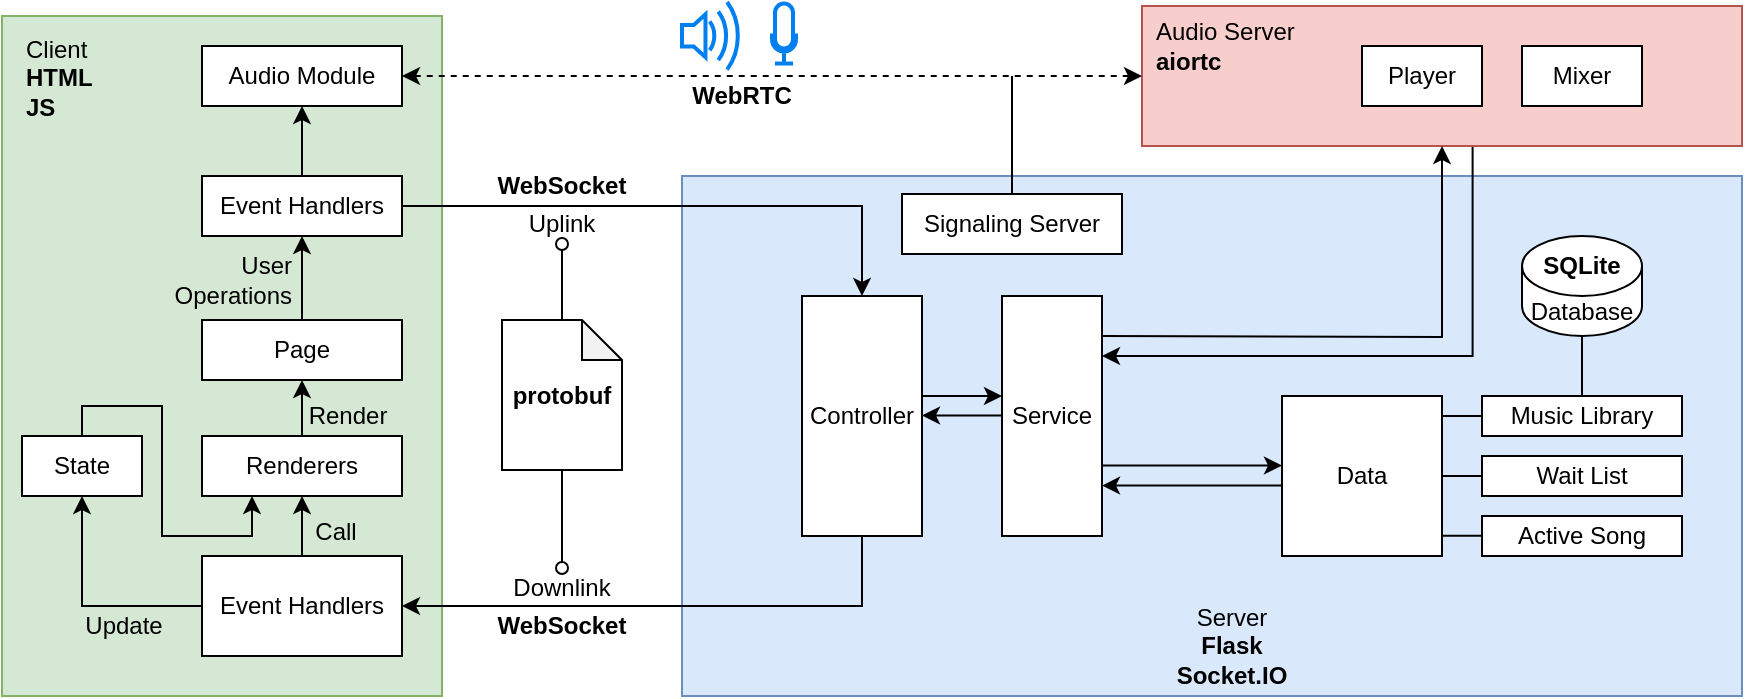 <mxfile version="25.0.0">
  <diagram name="第 1 页" id="i1QhH0rPRA2hifDkSosV">
    <mxGraphModel dx="1162" dy="613" grid="1" gridSize="10" guides="1" tooltips="1" connect="1" arrows="1" fold="1" page="1" pageScale="1" pageWidth="1000" pageHeight="1000" math="0" shadow="0">
      <root>
        <mxCell id="0" />
        <mxCell id="1" parent="0" />
        <mxCell id="a9eeKcHGMqGuBWr7Spul-1" value="" style="rounded=0;whiteSpace=wrap;html=1;fillColor=#dae8fc;strokeColor=#6c8ebf;" parent="1" vertex="1">
          <mxGeometry x="380" y="130" width="530" height="260" as="geometry" />
        </mxCell>
        <mxCell id="a9eeKcHGMqGuBWr7Spul-4" value="" style="rounded=0;whiteSpace=wrap;html=1;fillColor=#d5e8d4;strokeColor=#82b366;" parent="1" vertex="1">
          <mxGeometry x="40" y="50" width="220" height="340" as="geometry" />
        </mxCell>
        <mxCell id="a9eeKcHGMqGuBWr7Spul-5" value="Service" style="rounded=0;whiteSpace=wrap;html=1;" parent="1" vertex="1">
          <mxGeometry x="540" y="190" width="50" height="120" as="geometry" />
        </mxCell>
        <mxCell id="a9eeKcHGMqGuBWr7Spul-72" style="edgeStyle=orthogonalEdgeStyle;rounded=0;orthogonalLoop=1;jettySize=auto;html=1;exitX=1;exitY=0.5;exitDx=0;exitDy=0;entryX=0.5;entryY=0;entryDx=0;entryDy=0;" parent="1" source="a9eeKcHGMqGuBWr7Spul-8" target="n8_rvWrjc4V64nqwU4Y9-1" edge="1">
          <mxGeometry relative="1" as="geometry" />
        </mxCell>
        <mxCell id="n8_rvWrjc4V64nqwU4Y9-21" style="edgeStyle=orthogonalEdgeStyle;rounded=0;orthogonalLoop=1;jettySize=auto;html=1;exitX=0.5;exitY=0;exitDx=0;exitDy=0;entryX=0.5;entryY=1;entryDx=0;entryDy=0;" edge="1" parent="1" source="a9eeKcHGMqGuBWr7Spul-8" target="a9eeKcHGMqGuBWr7Spul-31">
          <mxGeometry relative="1" as="geometry" />
        </mxCell>
        <mxCell id="a9eeKcHGMqGuBWr7Spul-8" value="Event Handlers" style="rounded=0;whiteSpace=wrap;html=1;arcSize=11;strokeColor=default;align=center;verticalAlign=middle;fontFamily=Helvetica;fontSize=12;fontColor=default;fillColor=default;" parent="1" vertex="1">
          <mxGeometry x="140" y="130" width="100" height="30" as="geometry" />
        </mxCell>
        <mxCell id="n8_rvWrjc4V64nqwU4Y9-22" style="edgeStyle=orthogonalEdgeStyle;rounded=0;orthogonalLoop=1;jettySize=auto;html=1;exitX=0.551;exitY=1.002;exitDx=0;exitDy=0;entryX=1;entryY=0.25;entryDx=0;entryDy=0;exitPerimeter=0;" edge="1" parent="1" source="a9eeKcHGMqGuBWr7Spul-17" target="a9eeKcHGMqGuBWr7Spul-5">
          <mxGeometry relative="1" as="geometry" />
        </mxCell>
        <mxCell id="a9eeKcHGMqGuBWr7Spul-17" value="" style="rounded=0;whiteSpace=wrap;html=1;fillColor=#f8cecc;strokeColor=#b85450;" parent="1" vertex="1">
          <mxGeometry x="610" y="45" width="300" height="70" as="geometry" />
        </mxCell>
        <mxCell id="a9eeKcHGMqGuBWr7Spul-47" style="edgeStyle=orthogonalEdgeStyle;rounded=0;orthogonalLoop=1;jettySize=auto;html=1;exitX=1;exitY=0.5;exitDx=0;exitDy=0;entryX=0;entryY=0.5;entryDx=0;entryDy=0;endArrow=none;endFill=0;" parent="1" source="a9eeKcHGMqGuBWr7Spul-21" target="a9eeKcHGMqGuBWr7Spul-27" edge="1">
          <mxGeometry relative="1" as="geometry" />
        </mxCell>
        <mxCell id="a9eeKcHGMqGuBWr7Spul-21" value="Data" style="rounded=0;whiteSpace=wrap;html=1;" parent="1" vertex="1">
          <mxGeometry x="680" y="240" width="80" height="80" as="geometry" />
        </mxCell>
        <mxCell id="a9eeKcHGMqGuBWr7Spul-24" value="" style="endArrow=classic;html=1;rounded=0;entryX=0.5;entryY=1;entryDx=0;entryDy=0;edgeStyle=orthogonalEdgeStyle;" parent="1" target="a9eeKcHGMqGuBWr7Spul-17" edge="1">
          <mxGeometry width="50" height="50" relative="1" as="geometry">
            <mxPoint x="590" y="210" as="sourcePoint" />
            <mxPoint x="680" y="210" as="targetPoint" />
          </mxGeometry>
        </mxCell>
        <mxCell id="a9eeKcHGMqGuBWr7Spul-26" value="Music Library" style="rounded=0;whiteSpace=wrap;html=1;" parent="1" vertex="1">
          <mxGeometry x="780" y="240" width="100" height="20" as="geometry" />
        </mxCell>
        <mxCell id="a9eeKcHGMqGuBWr7Spul-27" value="Wait List" style="rounded=0;whiteSpace=wrap;html=1;" parent="1" vertex="1">
          <mxGeometry x="780" y="270" width="100" height="20" as="geometry" />
        </mxCell>
        <mxCell id="a9eeKcHGMqGuBWr7Spul-28" value="Active Song" style="rounded=0;whiteSpace=wrap;html=1;" parent="1" vertex="1">
          <mxGeometry x="780" y="300" width="100" height="20" as="geometry" />
        </mxCell>
        <mxCell id="a9eeKcHGMqGuBWr7Spul-41" style="edgeStyle=orthogonalEdgeStyle;rounded=0;orthogonalLoop=1;jettySize=auto;html=1;exitX=1;exitY=0.5;exitDx=0;exitDy=0;dashed=1;startArrow=classic;startFill=1;" parent="1" source="a9eeKcHGMqGuBWr7Spul-31" target="a9eeKcHGMqGuBWr7Spul-17" edge="1">
          <mxGeometry relative="1" as="geometry" />
        </mxCell>
        <mxCell id="a9eeKcHGMqGuBWr7Spul-31" value="Audio Module" style="rounded=0;whiteSpace=wrap;html=1;" parent="1" vertex="1">
          <mxGeometry x="140" y="65" width="100" height="30" as="geometry" />
        </mxCell>
        <mxCell id="a9eeKcHGMqGuBWr7Spul-40" value="WebSocket" style="text;html=1;align=center;verticalAlign=middle;whiteSpace=wrap;rounded=0;fontStyle=1" parent="1" vertex="1">
          <mxGeometry x="290" y="120" width="60" height="30" as="geometry" />
        </mxCell>
        <mxCell id="a9eeKcHGMqGuBWr7Spul-49" value="WebRTC" style="text;html=1;align=center;verticalAlign=middle;whiteSpace=wrap;rounded=0;fontStyle=1" parent="1" vertex="1">
          <mxGeometry x="380" y="75" width="60" height="30" as="geometry" />
        </mxCell>
        <mxCell id="n8_rvWrjc4V64nqwU4Y9-13" style="edgeStyle=orthogonalEdgeStyle;rounded=0;orthogonalLoop=1;jettySize=auto;html=1;exitX=0;exitY=0.5;exitDx=0;exitDy=0;entryX=0.5;entryY=1;entryDx=0;entryDy=0;" edge="1" parent="1" source="a9eeKcHGMqGuBWr7Spul-54" target="n8_rvWrjc4V64nqwU4Y9-11">
          <mxGeometry relative="1" as="geometry" />
        </mxCell>
        <mxCell id="a9eeKcHGMqGuBWr7Spul-54" value="Event Handlers" style="rounded=0;whiteSpace=wrap;html=1;" parent="1" vertex="1">
          <mxGeometry x="140" y="320" width="100" height="50" as="geometry" />
        </mxCell>
        <mxCell id="a9eeKcHGMqGuBWr7Spul-56" style="edgeStyle=orthogonalEdgeStyle;rounded=0;orthogonalLoop=1;jettySize=auto;html=1;exitX=0.5;exitY=1;exitDx=0;exitDy=0;entryX=0.5;entryY=0;entryDx=0;entryDy=0;endArrow=none;endFill=0;startArrow=classic;startFill=1;" parent="1" source="a9eeKcHGMqGuBWr7Spul-55" target="a9eeKcHGMqGuBWr7Spul-54" edge="1">
          <mxGeometry relative="1" as="geometry" />
        </mxCell>
        <mxCell id="n8_rvWrjc4V64nqwU4Y9-18" style="edgeStyle=orthogonalEdgeStyle;rounded=0;orthogonalLoop=1;jettySize=auto;html=1;exitX=0.5;exitY=0;exitDx=0;exitDy=0;entryX=0.5;entryY=1;entryDx=0;entryDy=0;" edge="1" parent="1" source="a9eeKcHGMqGuBWr7Spul-55" target="n8_rvWrjc4V64nqwU4Y9-10">
          <mxGeometry relative="1" as="geometry" />
        </mxCell>
        <mxCell id="a9eeKcHGMqGuBWr7Spul-55" value="Renderers" style="rounded=0;whiteSpace=wrap;html=1;" parent="1" vertex="1">
          <mxGeometry x="140" y="260" width="100" height="30" as="geometry" />
        </mxCell>
        <mxCell id="a9eeKcHGMqGuBWr7Spul-61" style="edgeStyle=orthogonalEdgeStyle;rounded=0;orthogonalLoop=1;jettySize=auto;html=1;exitX=0.5;exitY=0;exitDx=0;exitDy=0;endArrow=none;endFill=0;" parent="1" source="a9eeKcHGMqGuBWr7Spul-58" edge="1">
          <mxGeometry relative="1" as="geometry">
            <mxPoint x="545" y="80" as="targetPoint" />
          </mxGeometry>
        </mxCell>
        <mxCell id="a9eeKcHGMqGuBWr7Spul-58" value="Signaling Server" style="rounded=0;whiteSpace=wrap;html=1;" parent="1" vertex="1">
          <mxGeometry x="490" y="139" width="110" height="30" as="geometry" />
        </mxCell>
        <mxCell id="a9eeKcHGMqGuBWr7Spul-62" value="Player" style="rounded=0;whiteSpace=wrap;html=1;" parent="1" vertex="1">
          <mxGeometry x="720" y="65" width="60" height="30" as="geometry" />
        </mxCell>
        <mxCell id="a9eeKcHGMqGuBWr7Spul-63" value="Mixer" style="rounded=0;whiteSpace=wrap;html=1;" parent="1" vertex="1">
          <mxGeometry x="800" y="65" width="60" height="30" as="geometry" />
        </mxCell>
        <mxCell id="a9eeKcHGMqGuBWr7Spul-66" value="WebSocket" style="text;html=1;align=center;verticalAlign=middle;whiteSpace=wrap;rounded=0;fontStyle=1" parent="1" vertex="1">
          <mxGeometry x="290" y="340" width="60" height="30" as="geometry" />
        </mxCell>
        <mxCell id="a9eeKcHGMqGuBWr7Spul-67" value="Call" style="text;html=1;align=center;verticalAlign=middle;whiteSpace=wrap;rounded=0;fontStyle=0" parent="1" vertex="1">
          <mxGeometry x="187" y="293" width="40" height="30" as="geometry" />
        </mxCell>
        <mxCell id="a9eeKcHGMqGuBWr7Spul-68" value="User&lt;div&gt;Operations&lt;/div&gt;" style="text;html=1;align=right;verticalAlign=middle;whiteSpace=wrap;rounded=0;fontStyle=0" parent="1" vertex="1">
          <mxGeometry x="147" y="167" width="40" height="30" as="geometry" />
        </mxCell>
        <mxCell id="a9eeKcHGMqGuBWr7Spul-73" value="" style="endArrow=classic;html=1;rounded=0;" parent="1" edge="1">
          <mxGeometry width="50" height="50" relative="1" as="geometry">
            <mxPoint x="590" y="274.77" as="sourcePoint" />
            <mxPoint x="680" y="274.77" as="targetPoint" />
          </mxGeometry>
        </mxCell>
        <mxCell id="a9eeKcHGMqGuBWr7Spul-74" value="" style="endArrow=classic;html=1;rounded=0;" parent="1" edge="1">
          <mxGeometry width="50" height="50" relative="1" as="geometry">
            <mxPoint x="680" y="284.77" as="sourcePoint" />
            <mxPoint x="590" y="284.77" as="targetPoint" />
          </mxGeometry>
        </mxCell>
        <mxCell id="a9eeKcHGMqGuBWr7Spul-79" value="Uplink" style="text;html=1;align=center;verticalAlign=middle;whiteSpace=wrap;rounded=0;fontStyle=0" parent="1" vertex="1">
          <mxGeometry x="290" y="144" width="60" height="20" as="geometry" />
        </mxCell>
        <mxCell id="a9eeKcHGMqGuBWr7Spul-81" value="Downlink" style="text;html=1;align=center;verticalAlign=middle;whiteSpace=wrap;rounded=0;fontStyle=0" parent="1" vertex="1">
          <mxGeometry x="275" y="326" width="90" height="20" as="geometry" />
        </mxCell>
        <mxCell id="a9eeKcHGMqGuBWr7Spul-89" value="Database" style="shape=cylinder3;whiteSpace=wrap;html=1;boundedLbl=1;backgroundOutline=1;size=15;" parent="1" vertex="1">
          <mxGeometry x="800" y="160" width="60" height="50" as="geometry" />
        </mxCell>
        <mxCell id="a9eeKcHGMqGuBWr7Spul-90" style="edgeStyle=orthogonalEdgeStyle;rounded=0;orthogonalLoop=1;jettySize=auto;html=1;exitX=0.5;exitY=0;exitDx=0;exitDy=0;entryX=0.5;entryY=1;entryDx=0;entryDy=0;entryPerimeter=0;startArrow=none;startFill=0;endArrow=none;endFill=0;" parent="1" edge="1" target="a9eeKcHGMqGuBWr7Spul-89" source="a9eeKcHGMqGuBWr7Spul-26">
          <mxGeometry relative="1" as="geometry">
            <mxPoint x="880" y="249.56" as="sourcePoint" />
            <mxPoint x="930" y="249.56" as="targetPoint" />
          </mxGeometry>
        </mxCell>
        <mxCell id="a9eeKcHGMqGuBWr7Spul-91" value="" style="html=1;verticalLabelPosition=bottom;align=center;labelBackgroundColor=#ffffff;verticalAlign=top;strokeWidth=2;strokeColor=#0080F0;shadow=0;dashed=0;shape=mxgraph.ios7.icons.volume_2;pointerEvents=1" parent="1" vertex="1">
          <mxGeometry x="380" y="43" width="29.7" height="33.8" as="geometry" />
        </mxCell>
        <mxCell id="a9eeKcHGMqGuBWr7Spul-92" value="" style="html=1;verticalLabelPosition=bottom;align=center;labelBackgroundColor=#ffffff;verticalAlign=top;strokeWidth=2;strokeColor=#0080F0;shadow=0;dashed=0;shape=mxgraph.ios7.icons.microphone;" parent="1" vertex="1">
          <mxGeometry x="425" y="43.8" width="12" height="30" as="geometry" />
        </mxCell>
        <mxCell id="a9eeKcHGMqGuBWr7Spul-100" value="&lt;span style=&quot;font-weight: normal;&quot;&gt;Server&lt;/span&gt;&lt;div&gt;Flask&lt;br&gt;Socket.IO&lt;/div&gt;" style="text;html=1;align=center;verticalAlign=middle;whiteSpace=wrap;rounded=0;fontStyle=1" parent="1" vertex="1">
          <mxGeometry x="564.85" y="350" width="180" height="30" as="geometry" />
        </mxCell>
        <mxCell id="a9eeKcHGMqGuBWr7Spul-101" value="&lt;span style=&quot;font-weight: normal;&quot;&gt;Client&lt;/span&gt;&lt;div&gt;&lt;div&gt;HTML&lt;/div&gt;&lt;div&gt;JS&lt;/div&gt;&lt;/div&gt;" style="text;html=1;align=left;verticalAlign=middle;whiteSpace=wrap;rounded=0;fontStyle=1" parent="1" vertex="1">
          <mxGeometry x="50" y="57.3" width="145" height="47.7" as="geometry" />
        </mxCell>
        <mxCell id="a9eeKcHGMqGuBWr7Spul-102" value="SQLite" style="text;html=1;align=center;verticalAlign=middle;whiteSpace=wrap;rounded=0;fontStyle=1" parent="1" vertex="1">
          <mxGeometry x="795" y="160" width="70" height="30" as="geometry" />
        </mxCell>
        <mxCell id="a9eeKcHGMqGuBWr7Spul-103" value="&lt;span style=&quot;font-weight: normal;&quot;&gt;Audio Server&lt;/span&gt;&lt;div&gt;aiortc&lt;/div&gt;" style="text;html=1;align=left;verticalAlign=middle;whiteSpace=wrap;rounded=0;fontStyle=1" parent="1" vertex="1">
          <mxGeometry x="614.85" y="50" width="80" height="30" as="geometry" />
        </mxCell>
        <mxCell id="a9eeKcHGMqGuBWr7Spul-105" style="edgeStyle=orthogonalEdgeStyle;rounded=0;orthogonalLoop=1;jettySize=auto;html=1;exitX=1;exitY=0.5;exitDx=0;exitDy=0;entryX=0;entryY=0.5;entryDx=0;entryDy=0;endArrow=none;endFill=0;" parent="1" edge="1">
          <mxGeometry relative="1" as="geometry">
            <mxPoint x="760" y="249.96" as="sourcePoint" />
            <mxPoint x="780" y="249.96" as="targetPoint" />
          </mxGeometry>
        </mxCell>
        <mxCell id="a9eeKcHGMqGuBWr7Spul-106" style="edgeStyle=orthogonalEdgeStyle;rounded=0;orthogonalLoop=1;jettySize=auto;html=1;exitX=1;exitY=0.5;exitDx=0;exitDy=0;entryX=0;entryY=0.5;entryDx=0;entryDy=0;endArrow=none;endFill=0;" parent="1" edge="1">
          <mxGeometry relative="1" as="geometry">
            <mxPoint x="760" y="309.91" as="sourcePoint" />
            <mxPoint x="780" y="309.91" as="targetPoint" />
          </mxGeometry>
        </mxCell>
        <mxCell id="n8_rvWrjc4V64nqwU4Y9-2" style="edgeStyle=orthogonalEdgeStyle;rounded=0;orthogonalLoop=1;jettySize=auto;html=1;exitX=0.5;exitY=1;exitDx=0;exitDy=0;entryX=1;entryY=0.5;entryDx=0;entryDy=0;" edge="1" parent="1" source="n8_rvWrjc4V64nqwU4Y9-1" target="a9eeKcHGMqGuBWr7Spul-54">
          <mxGeometry relative="1" as="geometry" />
        </mxCell>
        <mxCell id="n8_rvWrjc4V64nqwU4Y9-1" value="Controller" style="rounded=0;whiteSpace=wrap;html=1;" vertex="1" parent="1">
          <mxGeometry x="440" y="190" width="60" height="120" as="geometry" />
        </mxCell>
        <mxCell id="n8_rvWrjc4V64nqwU4Y9-3" value="" style="endArrow=classic;html=1;rounded=0;" edge="1" parent="1">
          <mxGeometry width="50" height="50" relative="1" as="geometry">
            <mxPoint x="540" y="249.71" as="sourcePoint" />
            <mxPoint x="500" y="249.71" as="targetPoint" />
          </mxGeometry>
        </mxCell>
        <mxCell id="n8_rvWrjc4V64nqwU4Y9-6" value="" style="endArrow=classic;html=1;rounded=0;" edge="1" parent="1">
          <mxGeometry width="50" height="50" relative="1" as="geometry">
            <mxPoint x="500" y="240.0" as="sourcePoint" />
            <mxPoint x="540" y="240.0" as="targetPoint" />
          </mxGeometry>
        </mxCell>
        <mxCell id="n8_rvWrjc4V64nqwU4Y9-8" style="edgeStyle=orthogonalEdgeStyle;rounded=0;orthogonalLoop=1;jettySize=auto;html=1;exitX=0.5;exitY=1;exitDx=0;exitDy=0;exitPerimeter=0;entryX=0.5;entryY=0;entryDx=0;entryDy=0;endArrow=oval;endFill=0;" edge="1" parent="1" source="n8_rvWrjc4V64nqwU4Y9-7" target="a9eeKcHGMqGuBWr7Spul-81">
          <mxGeometry relative="1" as="geometry" />
        </mxCell>
        <mxCell id="n8_rvWrjc4V64nqwU4Y9-9" style="edgeStyle=orthogonalEdgeStyle;rounded=0;orthogonalLoop=1;jettySize=auto;html=1;exitX=0.5;exitY=0;exitDx=0;exitDy=0;exitPerimeter=0;entryX=0.5;entryY=1;entryDx=0;entryDy=0;endArrow=oval;endFill=0;" edge="1" parent="1" source="n8_rvWrjc4V64nqwU4Y9-7" target="a9eeKcHGMqGuBWr7Spul-79">
          <mxGeometry relative="1" as="geometry" />
        </mxCell>
        <mxCell id="n8_rvWrjc4V64nqwU4Y9-7" value="&lt;b&gt;protobuf&lt;/b&gt;" style="shape=note;whiteSpace=wrap;html=1;backgroundOutline=1;darkOpacity=0.05;size=20;" vertex="1" parent="1">
          <mxGeometry x="290" y="202" width="60" height="75" as="geometry" />
        </mxCell>
        <mxCell id="n8_rvWrjc4V64nqwU4Y9-19" style="edgeStyle=orthogonalEdgeStyle;rounded=0;orthogonalLoop=1;jettySize=auto;html=1;exitX=0.5;exitY=0;exitDx=0;exitDy=0;entryX=0.5;entryY=1;entryDx=0;entryDy=0;" edge="1" parent="1" source="n8_rvWrjc4V64nqwU4Y9-10" target="a9eeKcHGMqGuBWr7Spul-8">
          <mxGeometry relative="1" as="geometry" />
        </mxCell>
        <mxCell id="n8_rvWrjc4V64nqwU4Y9-10" value="Page" style="rounded=0;whiteSpace=wrap;html=1;" vertex="1" parent="1">
          <mxGeometry x="140" y="202" width="100" height="30" as="geometry" />
        </mxCell>
        <mxCell id="n8_rvWrjc4V64nqwU4Y9-15" style="edgeStyle=orthogonalEdgeStyle;rounded=0;orthogonalLoop=1;jettySize=auto;html=1;exitX=0.5;exitY=0;exitDx=0;exitDy=0;entryX=0.25;entryY=1;entryDx=0;entryDy=0;" edge="1" parent="1" source="n8_rvWrjc4V64nqwU4Y9-11" target="a9eeKcHGMqGuBWr7Spul-55">
          <mxGeometry relative="1" as="geometry">
            <Array as="points">
              <mxPoint x="80" y="245" />
              <mxPoint x="120" y="245" />
              <mxPoint x="120" y="310" />
              <mxPoint x="165" y="310" />
            </Array>
          </mxGeometry>
        </mxCell>
        <mxCell id="n8_rvWrjc4V64nqwU4Y9-11" value="State" style="rounded=0;whiteSpace=wrap;html=1;" vertex="1" parent="1">
          <mxGeometry x="50" y="260" width="60" height="30" as="geometry" />
        </mxCell>
        <mxCell id="n8_rvWrjc4V64nqwU4Y9-14" value="Update" style="text;html=1;align=center;verticalAlign=middle;whiteSpace=wrap;rounded=0;fontStyle=0" vertex="1" parent="1">
          <mxGeometry x="81" y="340" width="40" height="30" as="geometry" />
        </mxCell>
        <mxCell id="n8_rvWrjc4V64nqwU4Y9-16" value="Render" style="text;html=1;align=center;verticalAlign=middle;whiteSpace=wrap;rounded=0;fontStyle=0" vertex="1" parent="1">
          <mxGeometry x="193" y="235" width="40" height="30" as="geometry" />
        </mxCell>
      </root>
    </mxGraphModel>
  </diagram>
</mxfile>
